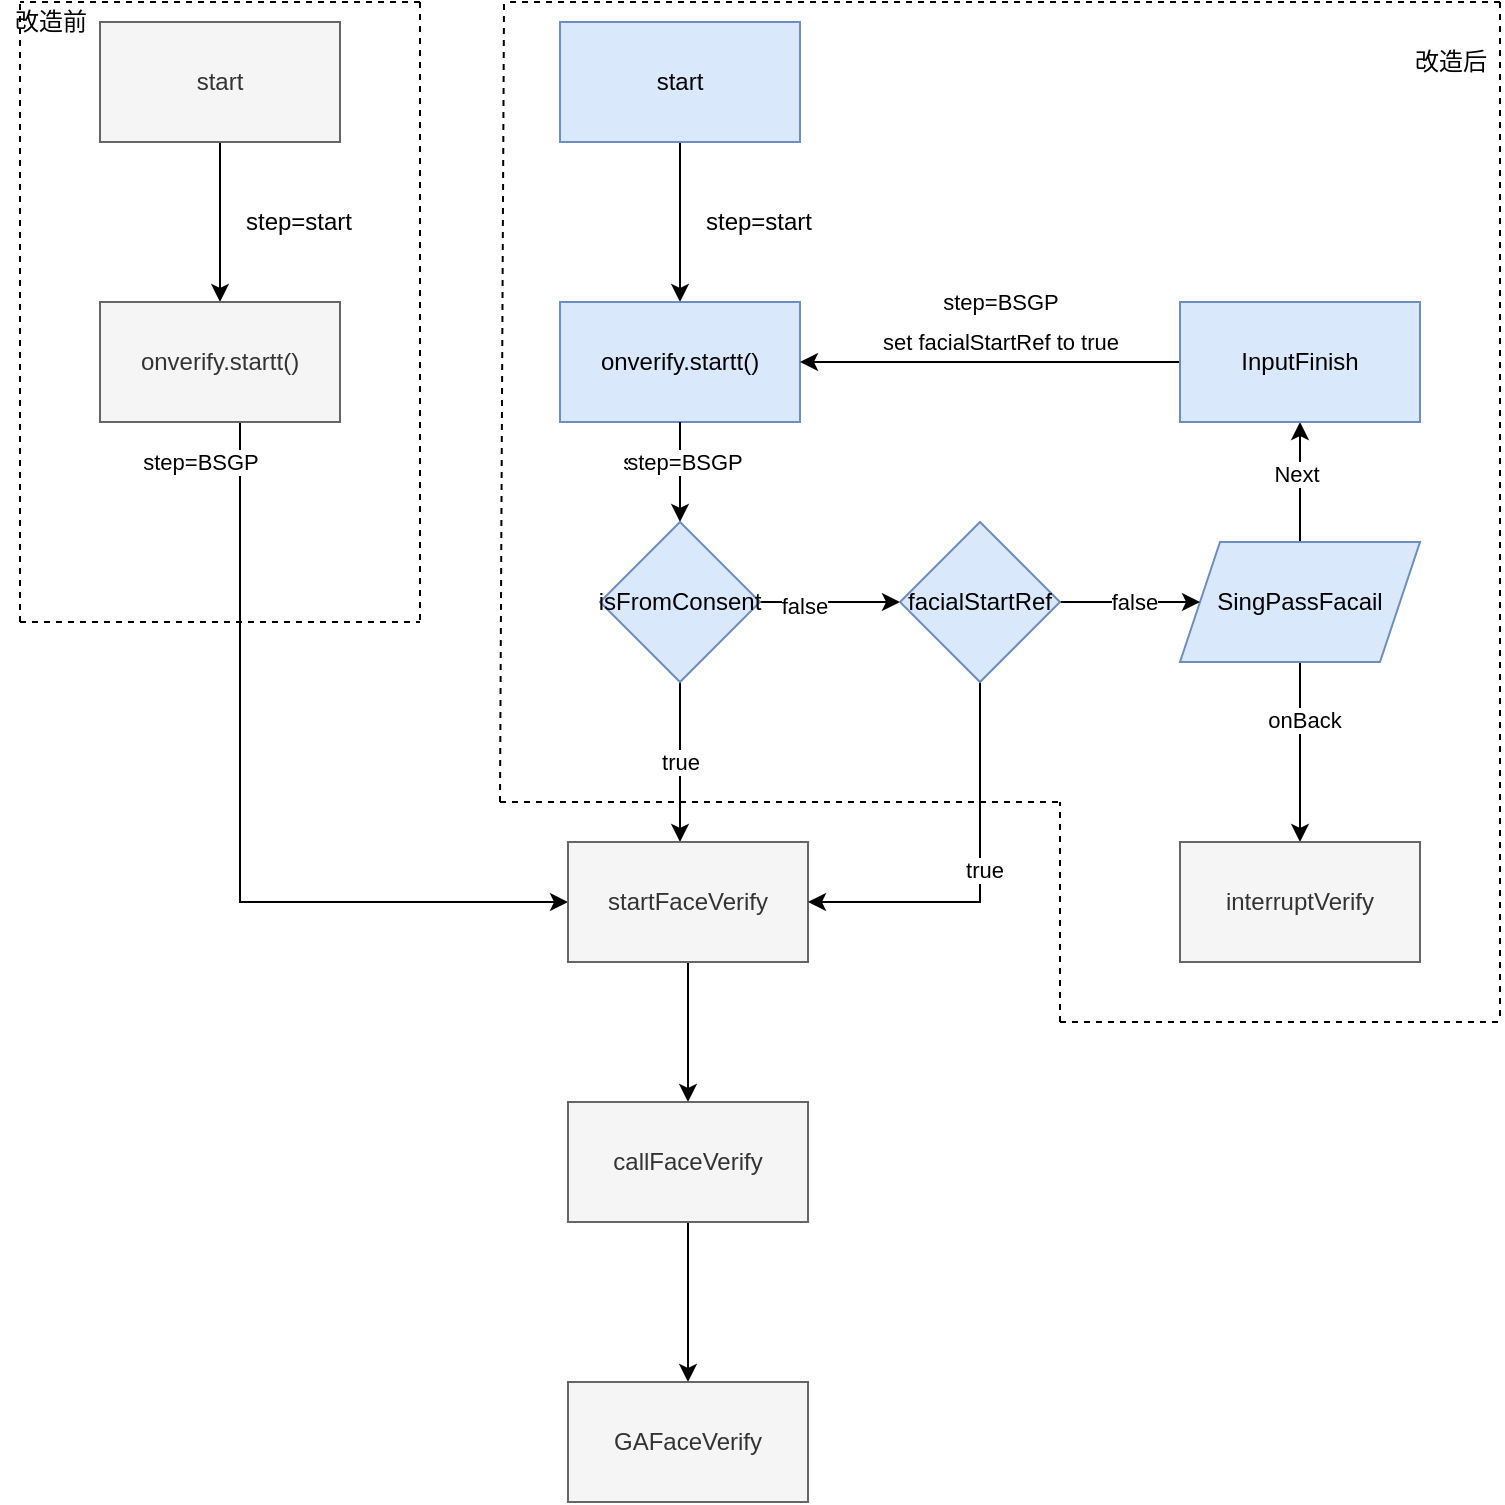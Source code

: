 <mxfile version="20.0.1" type="github">
  <diagram id="EAOzeYt4tzXb3fvxN5T4" name="Page-1">
    <mxGraphModel dx="1234" dy="793" grid="1" gridSize="10" guides="1" tooltips="1" connect="1" arrows="1" fold="1" page="1" pageScale="1" pageWidth="827" pageHeight="1169" math="0" shadow="0">
      <root>
        <mxCell id="0" />
        <mxCell id="1" parent="0" />
        <mxCell id="11Kglz4fZKk6cYv32vpW-4" value="" style="edgeStyle=orthogonalEdgeStyle;rounded=0;orthogonalLoop=1;jettySize=auto;html=1;" parent="1" source="11Kglz4fZKk6cYv32vpW-2" target="11Kglz4fZKk6cYv32vpW-3" edge="1">
          <mxGeometry relative="1" as="geometry" />
        </mxCell>
        <mxCell id="11Kglz4fZKk6cYv32vpW-2" value="start" style="rounded=0;whiteSpace=wrap;html=1;fillColor=#f5f5f5;fontColor=#333333;strokeColor=#666666;" parent="1" vertex="1">
          <mxGeometry x="120" y="100" width="120" height="60" as="geometry" />
        </mxCell>
        <mxCell id="11Kglz4fZKk6cYv32vpW-20" style="edgeStyle=orthogonalEdgeStyle;rounded=0;orthogonalLoop=1;jettySize=auto;html=1;entryX=0;entryY=0.5;entryDx=0;entryDy=0;" parent="1" source="11Kglz4fZKk6cYv32vpW-3" target="11Kglz4fZKk6cYv32vpW-24" edge="1">
          <mxGeometry relative="1" as="geometry">
            <mxPoint x="180" y="360" as="targetPoint" />
            <Array as="points">
              <mxPoint x="190" y="540" />
            </Array>
          </mxGeometry>
        </mxCell>
        <mxCell id="11Kglz4fZKk6cYv32vpW-3" value="onverify.startt()" style="rounded=0;whiteSpace=wrap;html=1;fillColor=#f5f5f5;fontColor=#333333;strokeColor=#666666;" parent="1" vertex="1">
          <mxGeometry x="120" y="240" width="120" height="60" as="geometry" />
        </mxCell>
        <mxCell id="11Kglz4fZKk6cYv32vpW-5" value="step=start" style="text;html=1;align=center;verticalAlign=middle;resizable=0;points=[];autosize=1;strokeColor=none;fillColor=none;" parent="1" vertex="1">
          <mxGeometry x="184" y="190" width="70" height="20" as="geometry" />
        </mxCell>
        <mxCell id="11Kglz4fZKk6cYv32vpW-9" value="" style="edgeStyle=orthogonalEdgeStyle;rounded=0;orthogonalLoop=1;jettySize=auto;html=1;" parent="1" source="11Kglz4fZKk6cYv32vpW-10" target="11Kglz4fZKk6cYv32vpW-13" edge="1">
          <mxGeometry relative="1" as="geometry" />
        </mxCell>
        <mxCell id="11Kglz4fZKk6cYv32vpW-10" value="start" style="rounded=0;whiteSpace=wrap;html=1;fillColor=#dae8fc;strokeColor=#6c8ebf;" parent="1" vertex="1">
          <mxGeometry x="350" y="100" width="120" height="60" as="geometry" />
        </mxCell>
        <mxCell id="11Kglz4fZKk6cYv32vpW-13" value="onverify.startt()" style="rounded=0;whiteSpace=wrap;html=1;fillColor=#dae8fc;strokeColor=#6c8ebf;" parent="1" vertex="1">
          <mxGeometry x="350" y="240" width="120" height="60" as="geometry" />
        </mxCell>
        <mxCell id="11Kglz4fZKk6cYv32vpW-14" value="step=start" style="text;html=1;align=center;verticalAlign=middle;resizable=0;points=[];autosize=1;strokeColor=none;fillColor=none;" parent="1" vertex="1">
          <mxGeometry x="414" y="190" width="70" height="20" as="geometry" />
        </mxCell>
        <mxCell id="11Kglz4fZKk6cYv32vpW-15" value="" style="edgeStyle=orthogonalEdgeStyle;rounded=0;orthogonalLoop=1;jettySize=auto;html=1;exitX=0.5;exitY=1;exitDx=0;exitDy=0;" parent="1" source="11Kglz4fZKk6cYv32vpW-13" target="11Kglz4fZKk6cYv32vpW-17" edge="1">
          <mxGeometry relative="1" as="geometry">
            <mxPoint x="190" y="310" as="sourcePoint" />
            <mxPoint x="410" y="390" as="targetPoint" />
            <Array as="points">
              <mxPoint x="410" y="340" />
            </Array>
          </mxGeometry>
        </mxCell>
        <mxCell id="11Kglz4fZKk6cYv32vpW-16" value="step=BSGP" style="edgeLabel;html=1;align=center;verticalAlign=middle;resizable=0;points=[];" parent="11Kglz4fZKk6cYv32vpW-15" vertex="1" connectable="0">
          <mxGeometry x="-0.375" y="3" relative="1" as="geometry">
            <mxPoint x="-3" y="4" as="offset" />
          </mxGeometry>
        </mxCell>
        <mxCell id="11Kglz4fZKk6cYv32vpW-50" value="step=BSGP" style="edgeLabel;html=1;align=center;verticalAlign=middle;resizable=0;points=[];" parent="11Kglz4fZKk6cYv32vpW-15" vertex="1" connectable="0">
          <mxGeometry x="-0.375" y="3" relative="1" as="geometry">
            <mxPoint x="157" y="-76" as="offset" />
          </mxGeometry>
        </mxCell>
        <mxCell id="11Kglz4fZKk6cYv32vpW-18" value="true" style="edgeStyle=orthogonalEdgeStyle;rounded=0;orthogonalLoop=1;jettySize=auto;html=1;" parent="1" source="11Kglz4fZKk6cYv32vpW-17" target="11Kglz4fZKk6cYv32vpW-24" edge="1">
          <mxGeometry relative="1" as="geometry">
            <mxPoint x="410" y="570" as="targetPoint" />
            <Array as="points">
              <mxPoint x="410" y="390" />
            </Array>
          </mxGeometry>
        </mxCell>
        <mxCell id="11Kglz4fZKk6cYv32vpW-21" value="step=BSGP" style="edgeLabel;html=1;align=center;verticalAlign=middle;resizable=0;points=[];" parent="1" vertex="1" connectable="0">
          <mxGeometry x="170" y="320" as="geometry" />
        </mxCell>
        <mxCell id="11Kglz4fZKk6cYv32vpW-25" style="edgeStyle=orthogonalEdgeStyle;rounded=0;orthogonalLoop=1;jettySize=auto;html=1;" parent="1" source="11Kglz4fZKk6cYv32vpW-24" edge="1">
          <mxGeometry relative="1" as="geometry">
            <mxPoint x="414" y="640" as="targetPoint" />
          </mxGeometry>
        </mxCell>
        <mxCell id="11Kglz4fZKk6cYv32vpW-24" value="startFaceVerify" style="rounded=0;whiteSpace=wrap;html=1;fillColor=#f5f5f5;fontColor=#333333;strokeColor=#666666;" parent="1" vertex="1">
          <mxGeometry x="354" y="510" width="120" height="60" as="geometry" />
        </mxCell>
        <mxCell id="11Kglz4fZKk6cYv32vpW-30" value="" style="edgeStyle=orthogonalEdgeStyle;rounded=0;orthogonalLoop=1;jettySize=auto;html=1;" parent="1" source="11Kglz4fZKk6cYv32vpW-26" target="11Kglz4fZKk6cYv32vpW-29" edge="1">
          <mxGeometry relative="1" as="geometry" />
        </mxCell>
        <mxCell id="11Kglz4fZKk6cYv32vpW-26" value="callFaceVerify" style="rounded=0;whiteSpace=wrap;html=1;fillColor=#f5f5f5;fontColor=#333333;strokeColor=#666666;" parent="1" vertex="1">
          <mxGeometry x="354" y="640" width="120" height="60" as="geometry" />
        </mxCell>
        <mxCell id="11Kglz4fZKk6cYv32vpW-29" value="GAFaceVerify" style="rounded=0;whiteSpace=wrap;html=1;fillColor=#f5f5f5;fontColor=#333333;strokeColor=#666666;" parent="1" vertex="1">
          <mxGeometry x="354" y="780" width="120" height="60" as="geometry" />
        </mxCell>
        <mxCell id="11Kglz4fZKk6cYv32vpW-37" value="" style="edgeStyle=orthogonalEdgeStyle;rounded=0;orthogonalLoop=1;jettySize=auto;html=1;" parent="1" source="11Kglz4fZKk6cYv32vpW-33" target="11Kglz4fZKk6cYv32vpW-36" edge="1">
          <mxGeometry relative="1" as="geometry" />
        </mxCell>
        <mxCell id="11Kglz4fZKk6cYv32vpW-40" value="onBack" style="edgeLabel;html=1;align=center;verticalAlign=middle;resizable=0;points=[];" parent="11Kglz4fZKk6cYv32vpW-37" vertex="1" connectable="0">
          <mxGeometry x="-0.369" y="2" relative="1" as="geometry">
            <mxPoint as="offset" />
          </mxGeometry>
        </mxCell>
        <mxCell id="11Kglz4fZKk6cYv32vpW-39" value="" style="edgeStyle=orthogonalEdgeStyle;rounded=0;orthogonalLoop=1;jettySize=auto;html=1;startArrow=none;" parent="1" source="11Kglz4fZKk6cYv32vpW-33" target="11Kglz4fZKk6cYv32vpW-38" edge="1">
          <mxGeometry relative="1" as="geometry" />
        </mxCell>
        <mxCell id="11Kglz4fZKk6cYv32vpW-41" value="Next" style="edgeLabel;html=1;align=center;verticalAlign=middle;resizable=0;points=[];" parent="11Kglz4fZKk6cYv32vpW-39" vertex="1" connectable="0">
          <mxGeometry x="0.175" y="2" relative="1" as="geometry">
            <mxPoint y="1" as="offset" />
          </mxGeometry>
        </mxCell>
        <mxCell id="11Kglz4fZKk6cYv32vpW-36" value="interruptVerify" style="whiteSpace=wrap;html=1;fillColor=#f5f5f5;strokeColor=#666666;fontColor=#333333;" parent="1" vertex="1">
          <mxGeometry x="660" y="510" width="120" height="60" as="geometry" />
        </mxCell>
        <mxCell id="11Kglz4fZKk6cYv32vpW-44" value="" style="edgeStyle=orthogonalEdgeStyle;rounded=0;orthogonalLoop=1;jettySize=auto;html=1;entryX=1;entryY=0.5;entryDx=0;entryDy=0;" parent="1" source="11Kglz4fZKk6cYv32vpW-38" target="11Kglz4fZKk6cYv32vpW-13" edge="1">
          <mxGeometry relative="1" as="geometry">
            <mxPoint x="610" y="445" as="targetPoint" />
            <Array as="points">
              <mxPoint x="610" y="270" />
            </Array>
          </mxGeometry>
        </mxCell>
        <mxCell id="11Kglz4fZKk6cYv32vpW-45" value="set facialStartRef to true" style="edgeLabel;html=1;align=center;verticalAlign=middle;resizable=0;points=[];" parent="11Kglz4fZKk6cYv32vpW-44" vertex="1" connectable="0">
          <mxGeometry x="-0.286" y="-2" relative="1" as="geometry">
            <mxPoint x="-22" y="-8" as="offset" />
          </mxGeometry>
        </mxCell>
        <mxCell id="11Kglz4fZKk6cYv32vpW-38" value="InputFinish" style="whiteSpace=wrap;html=1;fillColor=#dae8fc;strokeColor=#6c8ebf;" parent="1" vertex="1">
          <mxGeometry x="660" y="240" width="120" height="60" as="geometry" />
        </mxCell>
        <mxCell id="WoDU3deYXZ_Nqdpur8Lr-7" value="" style="edgeStyle=orthogonalEdgeStyle;rounded=0;orthogonalLoop=1;jettySize=auto;html=1;" edge="1" parent="1" source="11Kglz4fZKk6cYv32vpW-17" target="WoDU3deYXZ_Nqdpur8Lr-1">
          <mxGeometry relative="1" as="geometry" />
        </mxCell>
        <mxCell id="WoDU3deYXZ_Nqdpur8Lr-10" value="false" style="edgeLabel;html=1;align=center;verticalAlign=middle;resizable=0;points=[];" vertex="1" connectable="0" parent="WoDU3deYXZ_Nqdpur8Lr-7">
          <mxGeometry x="-0.371" y="-1" relative="1" as="geometry">
            <mxPoint y="1" as="offset" />
          </mxGeometry>
        </mxCell>
        <mxCell id="11Kglz4fZKk6cYv32vpW-17" value="isFromConsent" style="rhombus;whiteSpace=wrap;html=1;fillColor=#dae8fc;strokeColor=#6c8ebf;" parent="1" vertex="1">
          <mxGeometry x="370" y="350" width="80" height="80" as="geometry" />
        </mxCell>
        <mxCell id="11Kglz4fZKk6cYv32vpW-33" value="SingPassFacail" style="shape=parallelogram;perimeter=parallelogramPerimeter;whiteSpace=wrap;html=1;fixedSize=1;fontFamily=Helvetica;fontSize=12;align=center;strokeColor=#6c8ebf;fillColor=#dae8fc;" parent="1" vertex="1">
          <mxGeometry x="660" y="360" width="120" height="60" as="geometry" />
        </mxCell>
        <mxCell id="11Kglz4fZKk6cYv32vpW-51" value="" style="endArrow=none;dashed=1;html=1;rounded=0;" parent="1" edge="1">
          <mxGeometry width="50" height="50" relative="1" as="geometry">
            <mxPoint x="80" y="400" as="sourcePoint" />
            <mxPoint x="80" y="90" as="targetPoint" />
          </mxGeometry>
        </mxCell>
        <mxCell id="11Kglz4fZKk6cYv32vpW-52" value="" style="endArrow=none;dashed=1;html=1;rounded=0;" parent="1" edge="1">
          <mxGeometry width="50" height="50" relative="1" as="geometry">
            <mxPoint x="280" y="90" as="sourcePoint" />
            <mxPoint x="80" y="90" as="targetPoint" />
          </mxGeometry>
        </mxCell>
        <mxCell id="11Kglz4fZKk6cYv32vpW-53" value="" style="endArrow=none;dashed=1;html=1;rounded=0;" parent="1" edge="1">
          <mxGeometry width="50" height="50" relative="1" as="geometry">
            <mxPoint x="280" y="90" as="sourcePoint" />
            <mxPoint x="280" y="400" as="targetPoint" />
          </mxGeometry>
        </mxCell>
        <mxCell id="11Kglz4fZKk6cYv32vpW-54" value="" style="endArrow=none;dashed=1;html=1;rounded=0;" parent="1" edge="1">
          <mxGeometry width="50" height="50" relative="1" as="geometry">
            <mxPoint x="80" y="400" as="sourcePoint" />
            <mxPoint x="280" y="400" as="targetPoint" />
          </mxGeometry>
        </mxCell>
        <mxCell id="11Kglz4fZKk6cYv32vpW-55" value="改造前" style="text;html=1;align=center;verticalAlign=middle;resizable=0;points=[];autosize=1;strokeColor=none;fillColor=none;" parent="1" vertex="1">
          <mxGeometry x="70" y="90" width="50" height="20" as="geometry" />
        </mxCell>
        <mxCell id="11Kglz4fZKk6cYv32vpW-56" value="step=BSGP" style="edgeLabel;html=1;align=center;verticalAlign=middle;resizable=0;points=[];" parent="1" vertex="1" connectable="0">
          <mxGeometry x="412" y="320" as="geometry" />
        </mxCell>
        <mxCell id="11Kglz4fZKk6cYv32vpW-57" value="" style="endArrow=none;dashed=1;html=1;rounded=0;" parent="1" edge="1">
          <mxGeometry width="50" height="50" relative="1" as="geometry">
            <mxPoint x="320" y="490" as="sourcePoint" />
            <mxPoint x="322" y="90" as="targetPoint" />
          </mxGeometry>
        </mxCell>
        <mxCell id="11Kglz4fZKk6cYv32vpW-58" value="" style="endArrow=none;dashed=1;html=1;rounded=0;" parent="1" edge="1">
          <mxGeometry width="50" height="50" relative="1" as="geometry">
            <mxPoint x="820" y="90" as="sourcePoint" />
            <mxPoint x="322" y="90" as="targetPoint" />
          </mxGeometry>
        </mxCell>
        <mxCell id="11Kglz4fZKk6cYv32vpW-60" value="" style="endArrow=none;dashed=1;html=1;rounded=0;" parent="1" edge="1">
          <mxGeometry width="50" height="50" relative="1" as="geometry">
            <mxPoint x="320" y="490" as="sourcePoint" />
            <mxPoint x="600" y="490" as="targetPoint" />
          </mxGeometry>
        </mxCell>
        <mxCell id="11Kglz4fZKk6cYv32vpW-61" value="改造后" style="text;html=1;align=center;verticalAlign=middle;resizable=0;points=[];autosize=1;strokeColor=none;fillColor=none;" parent="1" vertex="1">
          <mxGeometry x="770" y="110" width="50" height="20" as="geometry" />
        </mxCell>
        <mxCell id="11Kglz4fZKk6cYv32vpW-62" value="" style="endArrow=none;dashed=1;html=1;rounded=0;" parent="1" edge="1">
          <mxGeometry width="50" height="50" relative="1" as="geometry">
            <mxPoint x="320" y="490" as="sourcePoint" />
            <mxPoint x="600" y="490" as="targetPoint" />
          </mxGeometry>
        </mxCell>
        <mxCell id="11Kglz4fZKk6cYv32vpW-63" value="" style="endArrow=none;dashed=1;html=1;rounded=0;" parent="1" edge="1">
          <mxGeometry width="50" height="50" relative="1" as="geometry">
            <mxPoint x="600" y="600" as="sourcePoint" />
            <mxPoint x="600" y="490" as="targetPoint" />
          </mxGeometry>
        </mxCell>
        <mxCell id="11Kglz4fZKk6cYv32vpW-64" value="" style="endArrow=none;dashed=1;html=1;rounded=0;" parent="1" edge="1">
          <mxGeometry width="50" height="50" relative="1" as="geometry">
            <mxPoint x="600" y="600" as="sourcePoint" />
            <mxPoint x="820" y="600" as="targetPoint" />
          </mxGeometry>
        </mxCell>
        <mxCell id="11Kglz4fZKk6cYv32vpW-65" value="" style="endArrow=none;dashed=1;html=1;rounded=0;" parent="1" edge="1">
          <mxGeometry width="50" height="50" relative="1" as="geometry">
            <mxPoint x="820" y="90" as="sourcePoint" />
            <mxPoint x="820" y="600" as="targetPoint" />
          </mxGeometry>
        </mxCell>
        <mxCell id="WoDU3deYXZ_Nqdpur8Lr-8" style="edgeStyle=orthogonalEdgeStyle;rounded=0;orthogonalLoop=1;jettySize=auto;html=1;entryX=1;entryY=0.5;entryDx=0;entryDy=0;" edge="1" parent="1" source="WoDU3deYXZ_Nqdpur8Lr-1" target="11Kglz4fZKk6cYv32vpW-24">
          <mxGeometry relative="1" as="geometry">
            <Array as="points">
              <mxPoint x="560" y="540" />
            </Array>
          </mxGeometry>
        </mxCell>
        <mxCell id="WoDU3deYXZ_Nqdpur8Lr-9" value="true" style="edgeLabel;html=1;align=center;verticalAlign=middle;resizable=0;points=[];" vertex="1" connectable="0" parent="WoDU3deYXZ_Nqdpur8Lr-8">
          <mxGeometry x="-0.046" y="2" relative="1" as="geometry">
            <mxPoint as="offset" />
          </mxGeometry>
        </mxCell>
        <mxCell id="WoDU3deYXZ_Nqdpur8Lr-11" value="" style="edgeStyle=orthogonalEdgeStyle;rounded=0;orthogonalLoop=1;jettySize=auto;html=1;" edge="1" parent="1" source="WoDU3deYXZ_Nqdpur8Lr-1" target="11Kglz4fZKk6cYv32vpW-33">
          <mxGeometry relative="1" as="geometry" />
        </mxCell>
        <mxCell id="WoDU3deYXZ_Nqdpur8Lr-12" value="false" style="edgeLabel;html=1;align=center;verticalAlign=middle;resizable=0;points=[];" vertex="1" connectable="0" parent="WoDU3deYXZ_Nqdpur8Lr-11">
          <mxGeometry x="0.057" y="1" relative="1" as="geometry">
            <mxPoint y="1" as="offset" />
          </mxGeometry>
        </mxCell>
        <mxCell id="WoDU3deYXZ_Nqdpur8Lr-1" value="facialStartRef" style="rhombus;whiteSpace=wrap;html=1;fillColor=#dae8fc;strokeColor=#6c8ebf;" vertex="1" parent="1">
          <mxGeometry x="520" y="350" width="80" height="80" as="geometry" />
        </mxCell>
      </root>
    </mxGraphModel>
  </diagram>
</mxfile>
